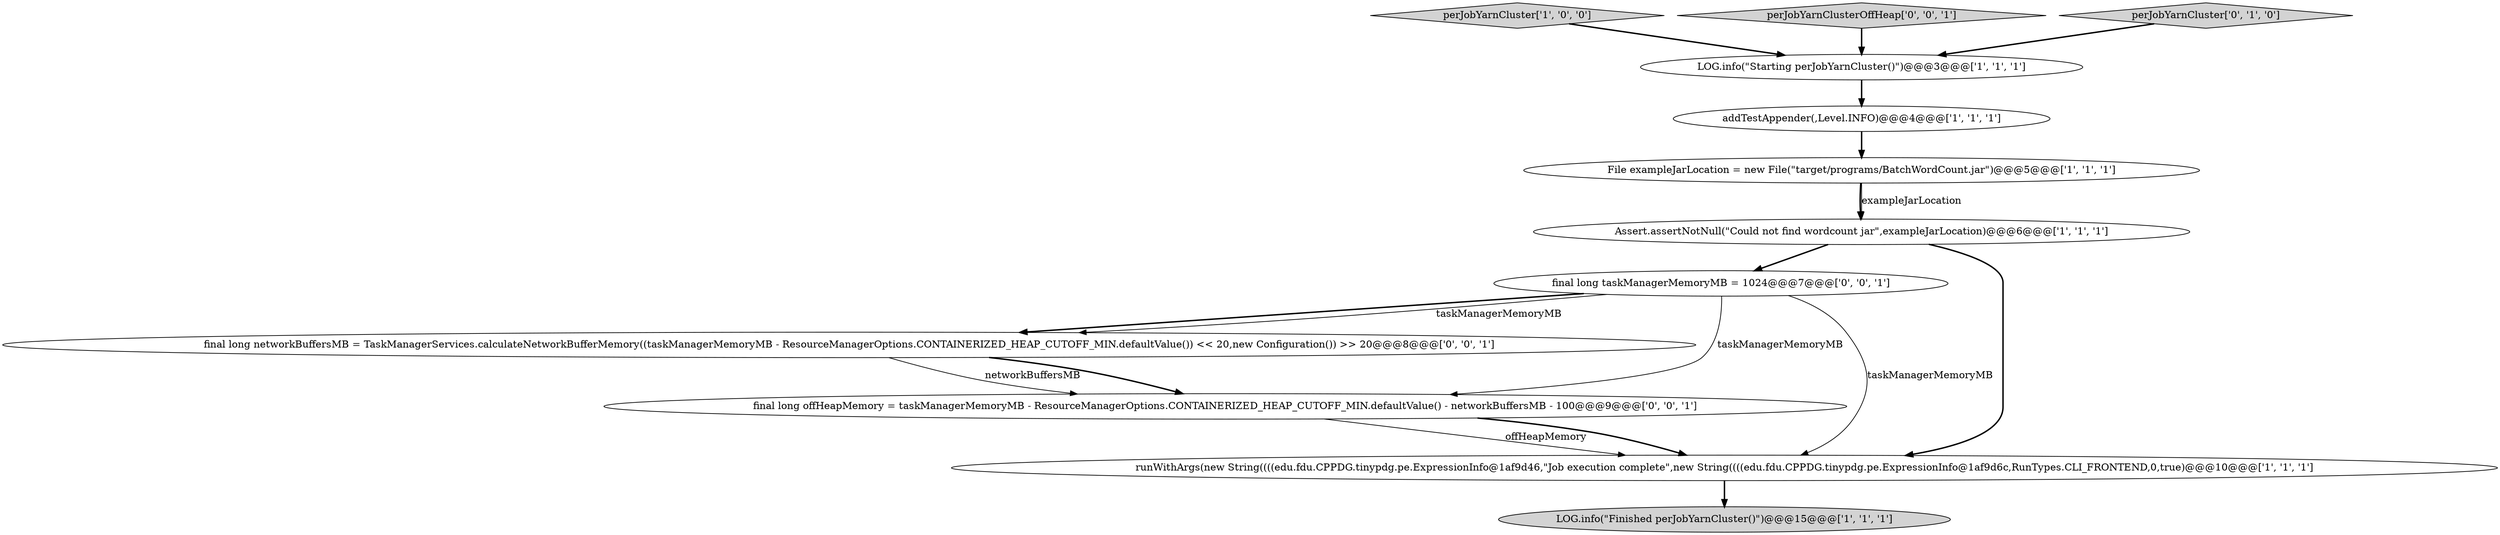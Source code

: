 digraph {
2 [style = filled, label = "Assert.assertNotNull(\"Could not find wordcount jar\",exampleJarLocation)@@@6@@@['1', '1', '1']", fillcolor = white, shape = ellipse image = "AAA0AAABBB1BBB"];
10 [style = filled, label = "final long networkBuffersMB = TaskManagerServices.calculateNetworkBufferMemory((taskManagerMemoryMB - ResourceManagerOptions.CONTAINERIZED_HEAP_CUTOFF_MIN.defaultValue()) << 20,new Configuration()) >> 20@@@8@@@['0', '0', '1']", fillcolor = white, shape = ellipse image = "AAA0AAABBB3BBB"];
6 [style = filled, label = "perJobYarnCluster['1', '0', '0']", fillcolor = lightgray, shape = diamond image = "AAA0AAABBB1BBB"];
9 [style = filled, label = "perJobYarnClusterOffHeap['0', '0', '1']", fillcolor = lightgray, shape = diamond image = "AAA0AAABBB3BBB"];
11 [style = filled, label = "final long offHeapMemory = taskManagerMemoryMB - ResourceManagerOptions.CONTAINERIZED_HEAP_CUTOFF_MIN.defaultValue() - networkBuffersMB - 100@@@9@@@['0', '0', '1']", fillcolor = white, shape = ellipse image = "AAA0AAABBB3BBB"];
8 [style = filled, label = "final long taskManagerMemoryMB = 1024@@@7@@@['0', '0', '1']", fillcolor = white, shape = ellipse image = "AAA0AAABBB3BBB"];
1 [style = filled, label = "addTestAppender(,Level.INFO)@@@4@@@['1', '1', '1']", fillcolor = white, shape = ellipse image = "AAA0AAABBB1BBB"];
3 [style = filled, label = "runWithArgs(new String((((edu.fdu.CPPDG.tinypdg.pe.ExpressionInfo@1af9d46,\"Job execution complete\",new String((((edu.fdu.CPPDG.tinypdg.pe.ExpressionInfo@1af9d6c,RunTypes.CLI_FRONTEND,0,true)@@@10@@@['1', '1', '1']", fillcolor = white, shape = ellipse image = "AAA0AAABBB1BBB"];
7 [style = filled, label = "perJobYarnCluster['0', '1', '0']", fillcolor = lightgray, shape = diamond image = "AAA0AAABBB2BBB"];
4 [style = filled, label = "LOG.info(\"Starting perJobYarnCluster()\")@@@3@@@['1', '1', '1']", fillcolor = white, shape = ellipse image = "AAA0AAABBB1BBB"];
5 [style = filled, label = "File exampleJarLocation = new File(\"target/programs/BatchWordCount.jar\")@@@5@@@['1', '1', '1']", fillcolor = white, shape = ellipse image = "AAA0AAABBB1BBB"];
0 [style = filled, label = "LOG.info(\"Finished perJobYarnCluster()\")@@@15@@@['1', '1', '1']", fillcolor = lightgray, shape = ellipse image = "AAA0AAABBB1BBB"];
1->5 [style = bold, label=""];
6->4 [style = bold, label=""];
8->10 [style = bold, label=""];
5->2 [style = bold, label=""];
4->1 [style = bold, label=""];
11->3 [style = solid, label="offHeapMemory"];
7->4 [style = bold, label=""];
5->2 [style = solid, label="exampleJarLocation"];
9->4 [style = bold, label=""];
8->10 [style = solid, label="taskManagerMemoryMB"];
11->3 [style = bold, label=""];
8->11 [style = solid, label="taskManagerMemoryMB"];
10->11 [style = solid, label="networkBuffersMB"];
3->0 [style = bold, label=""];
2->3 [style = bold, label=""];
2->8 [style = bold, label=""];
10->11 [style = bold, label=""];
8->3 [style = solid, label="taskManagerMemoryMB"];
}
